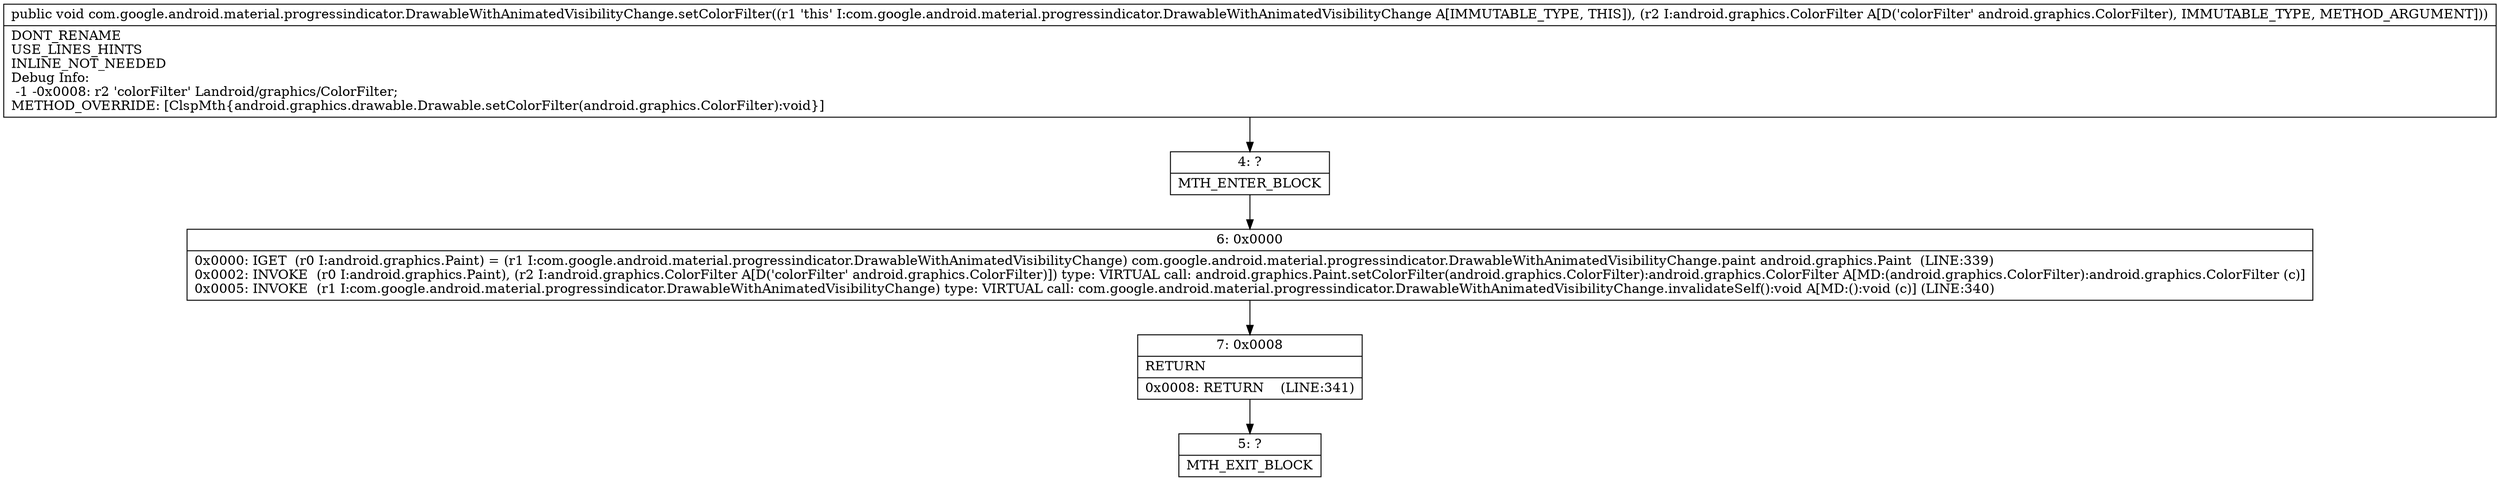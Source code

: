 digraph "CFG forcom.google.android.material.progressindicator.DrawableWithAnimatedVisibilityChange.setColorFilter(Landroid\/graphics\/ColorFilter;)V" {
Node_4 [shape=record,label="{4\:\ ?|MTH_ENTER_BLOCK\l}"];
Node_6 [shape=record,label="{6\:\ 0x0000|0x0000: IGET  (r0 I:android.graphics.Paint) = (r1 I:com.google.android.material.progressindicator.DrawableWithAnimatedVisibilityChange) com.google.android.material.progressindicator.DrawableWithAnimatedVisibilityChange.paint android.graphics.Paint  (LINE:339)\l0x0002: INVOKE  (r0 I:android.graphics.Paint), (r2 I:android.graphics.ColorFilter A[D('colorFilter' android.graphics.ColorFilter)]) type: VIRTUAL call: android.graphics.Paint.setColorFilter(android.graphics.ColorFilter):android.graphics.ColorFilter A[MD:(android.graphics.ColorFilter):android.graphics.ColorFilter (c)]\l0x0005: INVOKE  (r1 I:com.google.android.material.progressindicator.DrawableWithAnimatedVisibilityChange) type: VIRTUAL call: com.google.android.material.progressindicator.DrawableWithAnimatedVisibilityChange.invalidateSelf():void A[MD:():void (c)] (LINE:340)\l}"];
Node_7 [shape=record,label="{7\:\ 0x0008|RETURN\l|0x0008: RETURN    (LINE:341)\l}"];
Node_5 [shape=record,label="{5\:\ ?|MTH_EXIT_BLOCK\l}"];
MethodNode[shape=record,label="{public void com.google.android.material.progressindicator.DrawableWithAnimatedVisibilityChange.setColorFilter((r1 'this' I:com.google.android.material.progressindicator.DrawableWithAnimatedVisibilityChange A[IMMUTABLE_TYPE, THIS]), (r2 I:android.graphics.ColorFilter A[D('colorFilter' android.graphics.ColorFilter), IMMUTABLE_TYPE, METHOD_ARGUMENT]))  | DONT_RENAME\lUSE_LINES_HINTS\lINLINE_NOT_NEEDED\lDebug Info:\l  \-1 \-0x0008: r2 'colorFilter' Landroid\/graphics\/ColorFilter;\lMETHOD_OVERRIDE: [ClspMth\{android.graphics.drawable.Drawable.setColorFilter(android.graphics.ColorFilter):void\}]\l}"];
MethodNode -> Node_4;Node_4 -> Node_6;
Node_6 -> Node_7;
Node_7 -> Node_5;
}

